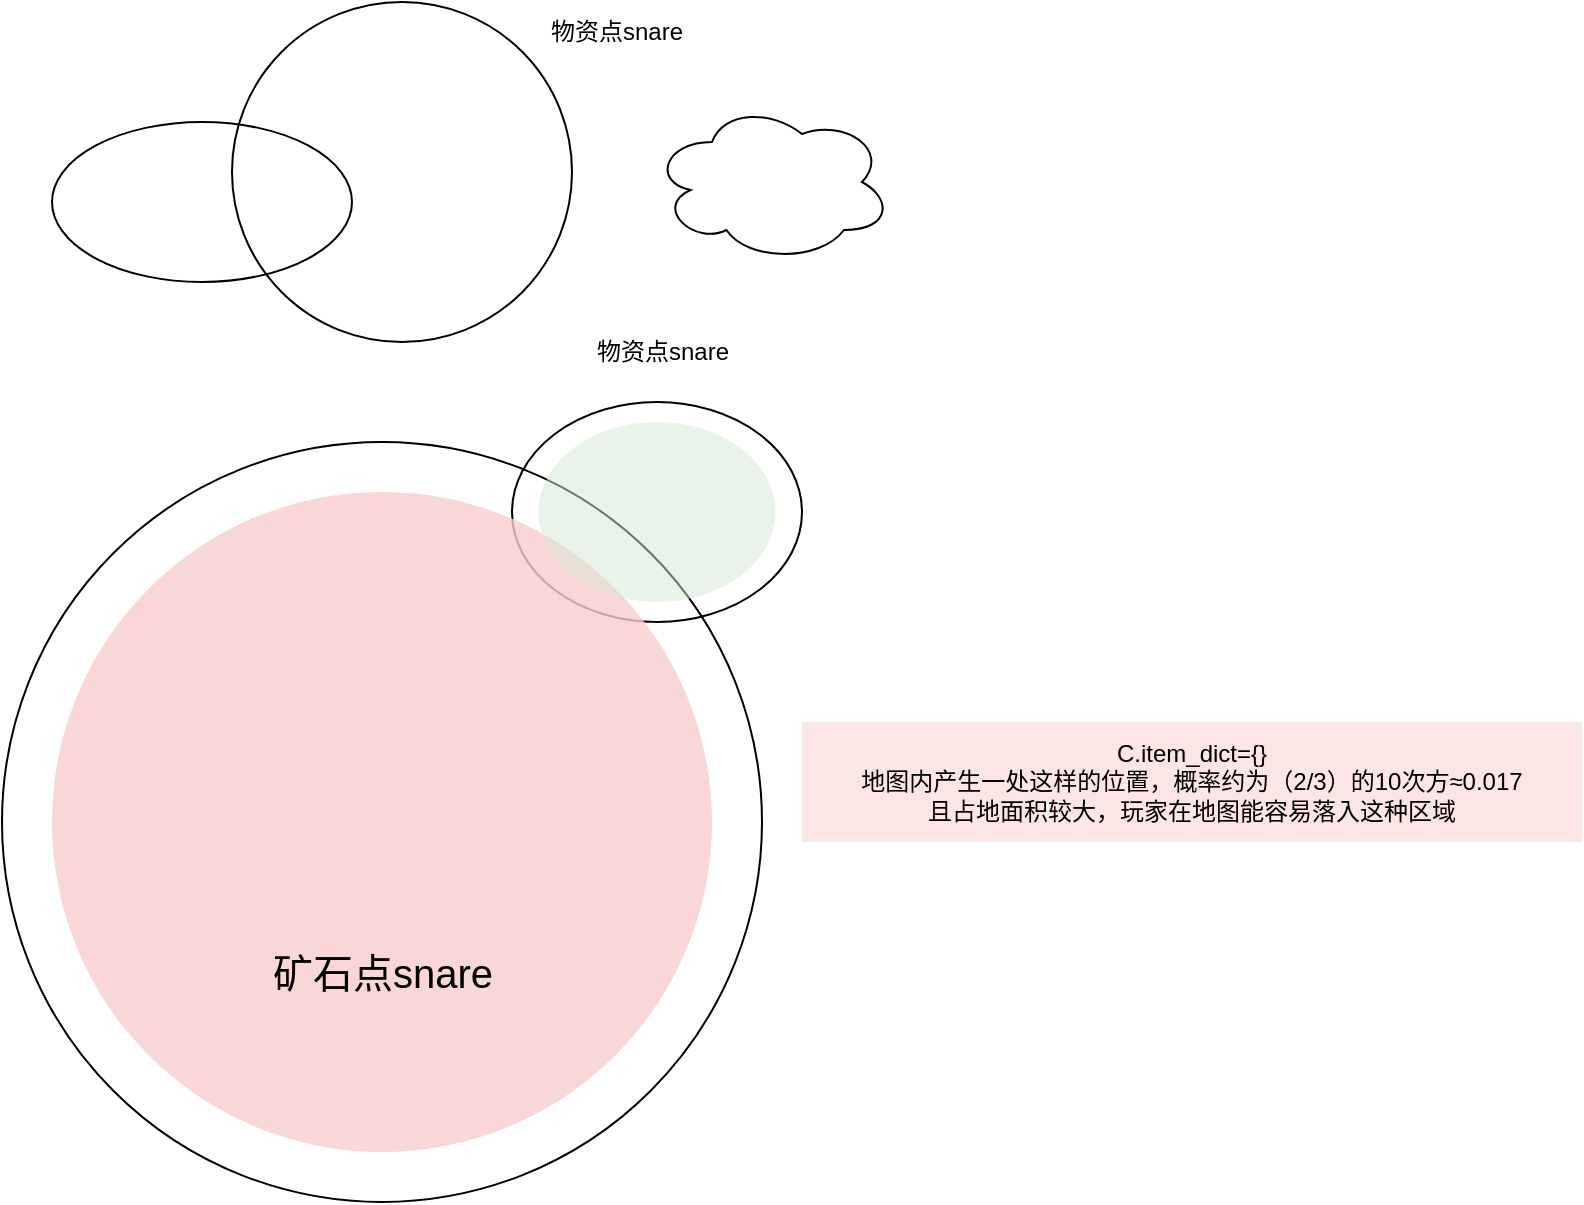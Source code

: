 <mxfile version="21.7.4" type="github">
  <diagram name="第 1 页" id="gbzjIBx3TnUNQ3ICYv8d">
    <mxGraphModel dx="1434" dy="790" grid="1" gridSize="10" guides="1" tooltips="1" connect="1" arrows="1" fold="1" page="1" pageScale="1" pageWidth="1169" pageHeight="827" math="0" shadow="0">
      <root>
        <mxCell id="0" />
        <mxCell id="1" parent="0" />
        <mxCell id="SLFati7Lau5gJFIO-DdP-1" value="" style="ellipse;whiteSpace=wrap;html=1;fillColor=none;" vertex="1" parent="1">
          <mxGeometry x="210" y="220" width="150" height="80" as="geometry" />
        </mxCell>
        <mxCell id="SLFati7Lau5gJFIO-DdP-2" value="" style="ellipse;whiteSpace=wrap;html=1;aspect=fixed;fillColor=none;" vertex="1" parent="1">
          <mxGeometry x="300" y="160" width="170" height="170" as="geometry" />
        </mxCell>
        <mxCell id="SLFati7Lau5gJFIO-DdP-3" value="" style="ellipse;shape=cloud;whiteSpace=wrap;html=1;fillColor=none;" vertex="1" parent="1">
          <mxGeometry x="510" y="210" width="120" height="80" as="geometry" />
        </mxCell>
        <mxCell id="SLFati7Lau5gJFIO-DdP-4" value="" style="ellipse;whiteSpace=wrap;html=1;aspect=fixed;fillColor=none;" vertex="1" parent="1">
          <mxGeometry x="185" y="380" width="380" height="380" as="geometry" />
        </mxCell>
        <mxCell id="SLFati7Lau5gJFIO-DdP-5" value="" style="ellipse;whiteSpace=wrap;html=1;fillColor=none;" vertex="1" parent="1">
          <mxGeometry x="440" y="360" width="145" height="110" as="geometry" />
        </mxCell>
        <mxCell id="SLFati7Lau5gJFIO-DdP-6" value="" style="ellipse;whiteSpace=wrap;html=1;aspect=fixed;strokeColor=none;fillColor=#f8cecc;opacity=80;" vertex="1" parent="1">
          <mxGeometry x="210" y="405" width="330" height="330" as="geometry" />
        </mxCell>
        <mxCell id="SLFati7Lau5gJFIO-DdP-7" value="物资点snare" style="text;html=1;strokeColor=none;fillColor=none;align=center;verticalAlign=middle;whiteSpace=wrap;rounded=0;" vertex="1" parent="1">
          <mxGeometry x="453.18" y="320" width="125" height="30" as="geometry" />
        </mxCell>
        <mxCell id="SLFati7Lau5gJFIO-DdP-8" value="物资点snare" style="text;html=1;strokeColor=none;fillColor=none;align=center;verticalAlign=middle;whiteSpace=wrap;rounded=0;" vertex="1" parent="1">
          <mxGeometry x="430" y="160" width="125" height="30" as="geometry" />
        </mxCell>
        <mxCell id="SLFati7Lau5gJFIO-DdP-9" value="矿石点snare" style="text;html=1;strokeColor=none;fillColor=none;align=center;verticalAlign=middle;whiteSpace=wrap;rounded=0;fontSize=20;" vertex="1" parent="1">
          <mxGeometry x="312.5" y="630" width="125" height="30" as="geometry" />
        </mxCell>
        <mxCell id="SLFati7Lau5gJFIO-DdP-10" value="" style="ellipse;whiteSpace=wrap;html=1;fillColor=#d5e8d4;strokeColor=none;opacity=50;" vertex="1" parent="1">
          <mxGeometry x="453.18" y="370" width="118.64" height="90" as="geometry" />
        </mxCell>
        <mxCell id="SLFati7Lau5gJFIO-DdP-11" value="C.item_dict={}&lt;br&gt;地图内产生一处这样的位置，概率约为（2/3）的10次方≈0.017&lt;br&gt;且占地面积较大，玩家在地图能容易落入这种区域" style="text;html=1;strokeColor=none;fillColor=#f8cecc;align=center;verticalAlign=middle;whiteSpace=wrap;rounded=0;opacity=50;" vertex="1" parent="1">
          <mxGeometry x="585" y="520" width="390" height="60" as="geometry" />
        </mxCell>
      </root>
    </mxGraphModel>
  </diagram>
</mxfile>
